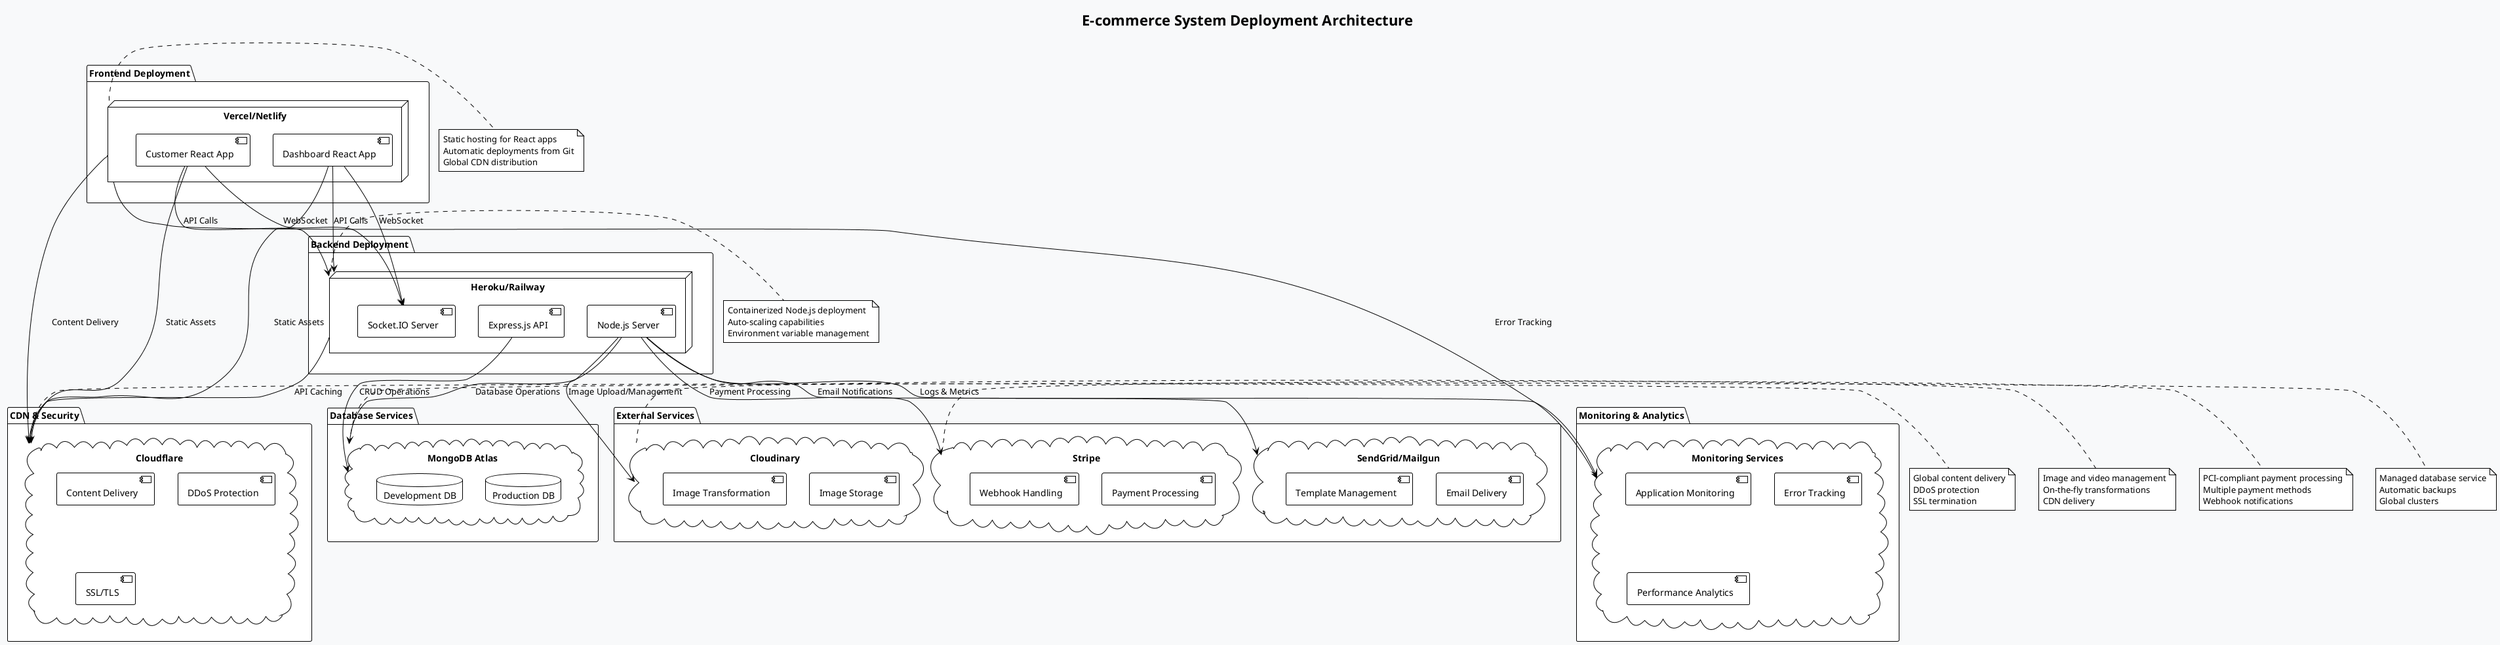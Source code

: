 @startuml Deployment Architecture
!theme plain
skinparam backgroundColor #f8f9fa

title E-commerce System Deployment Architecture

package "Frontend Deployment" {
    node "Vercel/Netlify" as Frontend {
        [Customer React App] as CustomerApp
        [Dashboard React App] as DashboardApp
    }
}

package "Backend Deployment" {
    node "Heroku/Railway" as Backend {
        [Node.js Server] as NodeServer
        [Express.js API] as ExpressAPI
        [Socket.IO Server] as SocketServer
    }
}

package "Database Services" {
    cloud "MongoDB Atlas" as MongoDB {
        database "Production DB" as ProdDB
        database "Development DB" as DevDB
    }
}

package "External Services" {
    cloud "Cloudinary" as Cloudinary {
        [Image Storage] as ImageStorage
        [Image Transformation] as ImageTransform
    }
    
    cloud "Stripe" as Stripe {
        [Payment Processing] as PaymentProc
        [Webhook Handling] as WebhookHandle
    }
    
    cloud "SendGrid/Mailgun" as EmailService {
        [Email Delivery] as EmailDelivery
        [Template Management] as EmailTemplates
    }
}

package "CDN & Security" {
    cloud "Cloudflare" as CDN {
        [Content Delivery] as ContentDelivery
        [DDoS Protection] as DDoSProtection
        [SSL/TLS] as SSL
    }
}

package "Monitoring & Analytics" {
    cloud "Monitoring Services" as Monitoring {
        [Application Monitoring] as AppMonitoring
        [Error Tracking] as ErrorTracking
        [Performance Analytics] as PerfAnalytics
    }
}

' Frontend connections
CustomerApp --> CDN : "Static Assets"
DashboardApp --> CDN : "Static Assets"

' Frontend to Backend
CustomerApp --> Backend : "API Calls"
DashboardApp --> Backend : "API Calls"
CustomerApp --> SocketServer : "WebSocket"
DashboardApp --> SocketServer : "WebSocket"

' Backend connections
NodeServer --> MongoDB : "Database Operations"
ExpressAPI --> MongoDB : "CRUD Operations"

' External service connections
NodeServer --> Cloudinary : "Image Upload/Management"
NodeServer --> Stripe : "Payment Processing"
NodeServer --> EmailService : "Email Notifications"

' CDN and Security
Frontend --> CDN : "Content Delivery"
Backend --> CDN : "API Caching"

' Monitoring
NodeServer --> Monitoring : "Logs & Metrics"
Frontend --> Monitoring : "Error Tracking"

note right of Frontend
  Static hosting for React apps
  Automatic deployments from Git
  Global CDN distribution
end note

note right of Backend
  Containerized Node.js deployment
  Auto-scaling capabilities
  Environment variable management
end note

note right of MongoDB
  Managed database service
  Automatic backups
  Global clusters
end note

note right of Cloudinary
  Image and video management
  On-the-fly transformations
  CDN delivery
end note

note right of Stripe
  PCI-compliant payment processing
  Multiple payment methods
  Webhook notifications
end note

note right of CDN
  Global content delivery
  DDoS protection
  SSL termination
end note

@enduml
